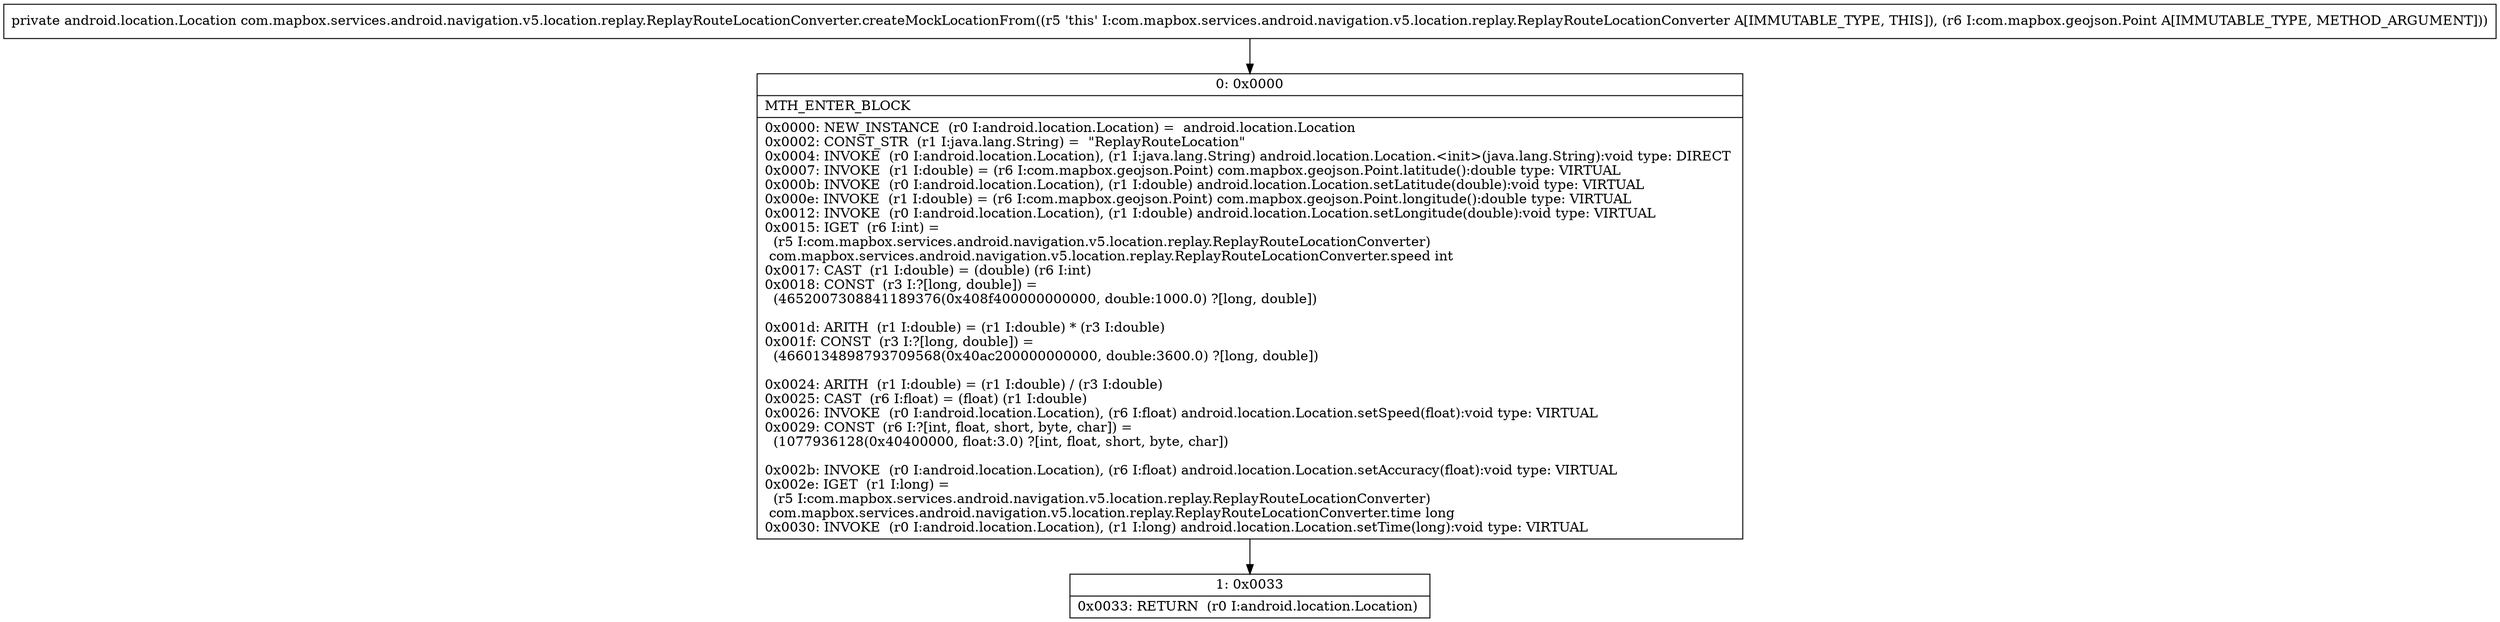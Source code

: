 digraph "CFG forcom.mapbox.services.android.navigation.v5.location.replay.ReplayRouteLocationConverter.createMockLocationFrom(Lcom\/mapbox\/geojson\/Point;)Landroid\/location\/Location;" {
Node_0 [shape=record,label="{0\:\ 0x0000|MTH_ENTER_BLOCK\l|0x0000: NEW_INSTANCE  (r0 I:android.location.Location) =  android.location.Location \l0x0002: CONST_STR  (r1 I:java.lang.String) =  \"ReplayRouteLocation\" \l0x0004: INVOKE  (r0 I:android.location.Location), (r1 I:java.lang.String) android.location.Location.\<init\>(java.lang.String):void type: DIRECT \l0x0007: INVOKE  (r1 I:double) = (r6 I:com.mapbox.geojson.Point) com.mapbox.geojson.Point.latitude():double type: VIRTUAL \l0x000b: INVOKE  (r0 I:android.location.Location), (r1 I:double) android.location.Location.setLatitude(double):void type: VIRTUAL \l0x000e: INVOKE  (r1 I:double) = (r6 I:com.mapbox.geojson.Point) com.mapbox.geojson.Point.longitude():double type: VIRTUAL \l0x0012: INVOKE  (r0 I:android.location.Location), (r1 I:double) android.location.Location.setLongitude(double):void type: VIRTUAL \l0x0015: IGET  (r6 I:int) = \l  (r5 I:com.mapbox.services.android.navigation.v5.location.replay.ReplayRouteLocationConverter)\l com.mapbox.services.android.navigation.v5.location.replay.ReplayRouteLocationConverter.speed int \l0x0017: CAST  (r1 I:double) = (double) (r6 I:int) \l0x0018: CONST  (r3 I:?[long, double]) = \l  (4652007308841189376(0x408f400000000000, double:1000.0) ?[long, double])\l \l0x001d: ARITH  (r1 I:double) = (r1 I:double) * (r3 I:double) \l0x001f: CONST  (r3 I:?[long, double]) = \l  (4660134898793709568(0x40ac200000000000, double:3600.0) ?[long, double])\l \l0x0024: ARITH  (r1 I:double) = (r1 I:double) \/ (r3 I:double) \l0x0025: CAST  (r6 I:float) = (float) (r1 I:double) \l0x0026: INVOKE  (r0 I:android.location.Location), (r6 I:float) android.location.Location.setSpeed(float):void type: VIRTUAL \l0x0029: CONST  (r6 I:?[int, float, short, byte, char]) = \l  (1077936128(0x40400000, float:3.0) ?[int, float, short, byte, char])\l \l0x002b: INVOKE  (r0 I:android.location.Location), (r6 I:float) android.location.Location.setAccuracy(float):void type: VIRTUAL \l0x002e: IGET  (r1 I:long) = \l  (r5 I:com.mapbox.services.android.navigation.v5.location.replay.ReplayRouteLocationConverter)\l com.mapbox.services.android.navigation.v5.location.replay.ReplayRouteLocationConverter.time long \l0x0030: INVOKE  (r0 I:android.location.Location), (r1 I:long) android.location.Location.setTime(long):void type: VIRTUAL \l}"];
Node_1 [shape=record,label="{1\:\ 0x0033|0x0033: RETURN  (r0 I:android.location.Location) \l}"];
MethodNode[shape=record,label="{private android.location.Location com.mapbox.services.android.navigation.v5.location.replay.ReplayRouteLocationConverter.createMockLocationFrom((r5 'this' I:com.mapbox.services.android.navigation.v5.location.replay.ReplayRouteLocationConverter A[IMMUTABLE_TYPE, THIS]), (r6 I:com.mapbox.geojson.Point A[IMMUTABLE_TYPE, METHOD_ARGUMENT])) }"];
MethodNode -> Node_0;
Node_0 -> Node_1;
}

